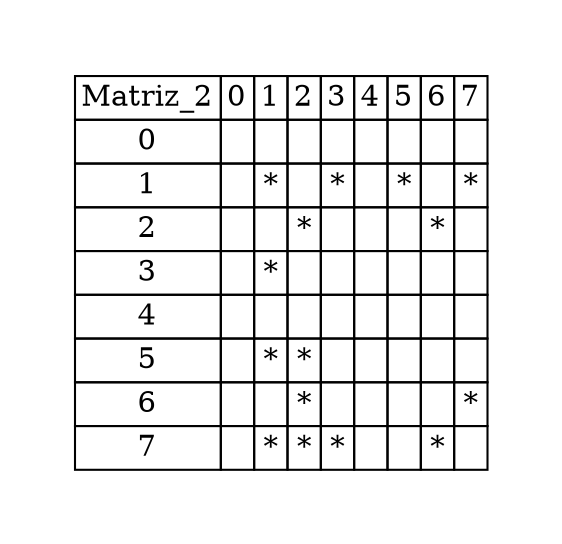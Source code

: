 digraph G{
graph [pad="0.5", nodesep="0.5", ranksep="2"];
  node [shape=plain]
  rankdir=LR; 
Foo [label=< 
<table border="0" cellborder="1" cellspacing="0">
<tr>
<td>Matriz_2</td>
<td>0</td>
<td>1</td>
<td>2</td>
<td>3</td>
<td>4</td>
<td>5</td>
<td>6</td>
<td>7</td>
</tr>
<tr>
<td>0</td>
<td> </td>
<td> </td>
<td> </td>
<td> </td>
<td> </td>
<td> </td>
<td> </td>
<td> </td>
</tr>
<tr>
<td>1</td>
<td> </td>
<td>*</td>
<td> </td>
<td>*</td>
<td> </td>
<td>*</td>
<td> </td>
<td>*</td>
</tr>
<tr>
<td>2</td>
<td> </td>
<td> </td>
<td>*</td>
<td> </td>
<td> </td>
<td> </td>
<td>*</td>
<td> </td>
</tr>
<tr>
<td>3</td>
<td> </td>
<td>*</td>
<td> </td>
<td> </td>
<td> </td>
<td> </td>
<td> </td>
<td> </td>
</tr>
<tr>
<td>4</td>
<td> </td>
<td> </td>
<td> </td>
<td> </td>
<td> </td>
<td> </td>
<td> </td>
<td> </td>
</tr>
<tr>
<td>5</td>
<td> </td>
<td>*</td>
<td>*</td>
<td> </td>
<td> </td>
<td> </td>
<td> </td>
<td> </td>
</tr>
<tr>
<td>6</td>
<td> </td>
<td> </td>
<td>*</td>
<td> </td>
<td> </td>
<td> </td>
<td> </td>
<td>*</td>
</tr>
<tr>
<td>7</td>
<td> </td>
<td>*</td>
<td>*</td>
<td>*</td>
<td> </td>
<td> </td>
<td>*</td>
<td> </td>
</tr>
</table>>];
}